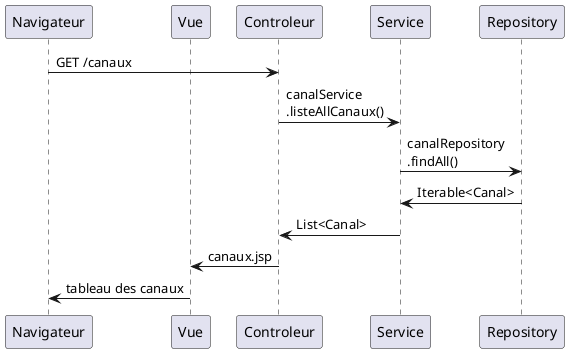 @startuml
participant Navigateur 
participant Vue  
Navigateur -> Controleur : GET /canaux 
Controleur -> Service : canalService\n.listeAllCanaux()
Service -> Repository : canalRepository\n.findAll()
Repository -> Service : Iterable<Canal>
Service -> Controleur : List<Canal>
Controleur -> Vue: canaux.jsp 
Vue -> Navigateur: tableau des canaux
@enduml